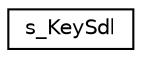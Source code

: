 digraph "Graphical Class Hierarchy"
{
  edge [fontname="Helvetica",fontsize="10",labelfontname="Helvetica",labelfontsize="10"];
  node [fontname="Helvetica",fontsize="10",shape=record];
  rankdir="LR";
  Node0 [label="s_KeySdl",height=0.2,width=0.4,color="black", fillcolor="white", style="filled",URL="$structs___key_sdl.html",tooltip="This Structure contains Keys input translation. "];
}
